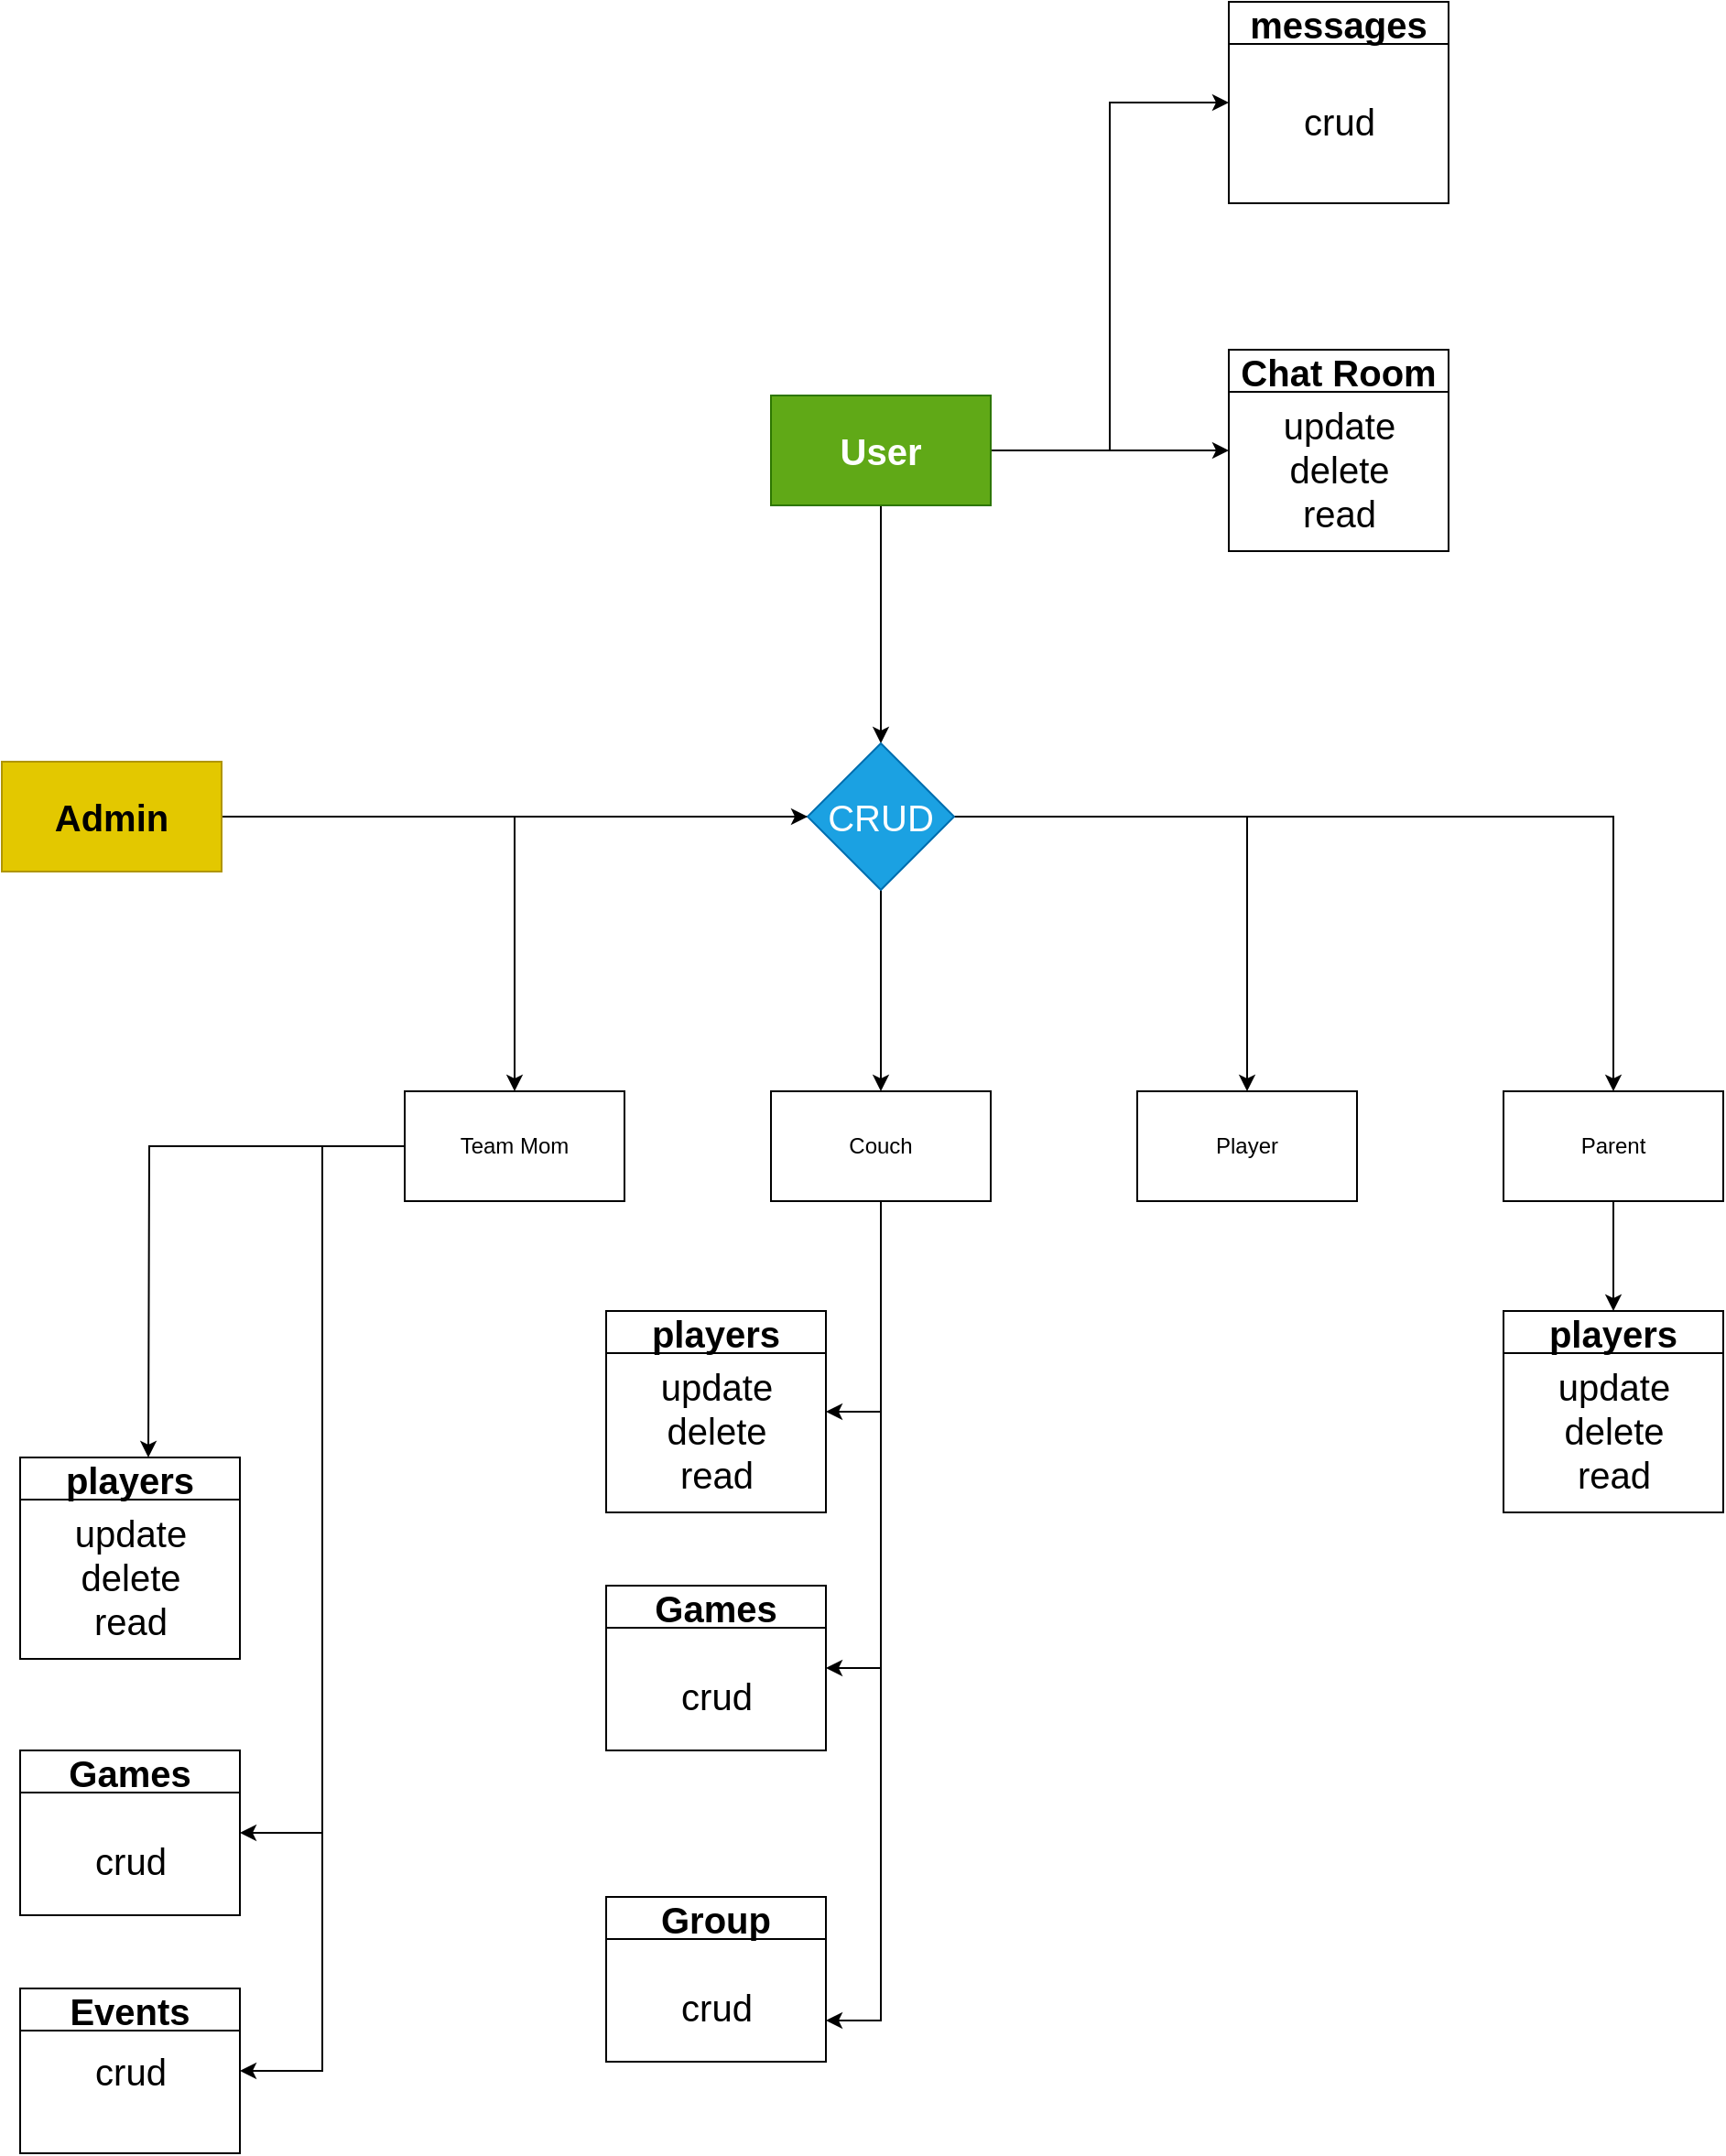 <mxfile version="20.6.0" type="github">
  <diagram id="dR2YhrVXA0QMAJzWjsDB" name="Page-1">
    <mxGraphModel dx="1751" dy="2565" grid="1" gridSize="10" guides="1" tooltips="1" connect="1" arrows="1" fold="1" page="1" pageScale="1" pageWidth="826" pageHeight="1169" math="0" shadow="0">
      <root>
        <mxCell id="0" />
        <mxCell id="1" parent="0" />
        <mxCell id="AuXdThYyDiFQdowmgsrM-24" value="" style="edgeStyle=orthogonalEdgeStyle;rounded=0;orthogonalLoop=1;jettySize=auto;html=1;fontSize=20;entryX=0.5;entryY=0;entryDx=0;entryDy=0;" edge="1" parent="1" source="AuXdThYyDiFQdowmgsrM-1">
          <mxGeometry relative="1" as="geometry">
            <mxPoint x="140" y="450" as="targetPoint" />
          </mxGeometry>
        </mxCell>
        <mxCell id="AuXdThYyDiFQdowmgsrM-39" style="edgeStyle=orthogonalEdgeStyle;rounded=0;orthogonalLoop=1;jettySize=auto;html=1;entryX=1;entryY=0.5;entryDx=0;entryDy=0;fontSize=20;" edge="1" parent="1" source="AuXdThYyDiFQdowmgsrM-1" target="AuXdThYyDiFQdowmgsrM-29">
          <mxGeometry relative="1" as="geometry" />
        </mxCell>
        <mxCell id="AuXdThYyDiFQdowmgsrM-40" style="edgeStyle=orthogonalEdgeStyle;rounded=0;orthogonalLoop=1;jettySize=auto;html=1;entryX=1;entryY=0.5;entryDx=0;entryDy=0;fontSize=20;" edge="1" parent="1" source="AuXdThYyDiFQdowmgsrM-1" target="AuXdThYyDiFQdowmgsrM-36">
          <mxGeometry relative="1" as="geometry" />
        </mxCell>
        <mxCell id="AuXdThYyDiFQdowmgsrM-1" value="Team Mom" style="rounded=0;whiteSpace=wrap;html=1;" vertex="1" parent="1">
          <mxGeometry x="280" y="250" width="120" height="60" as="geometry" />
        </mxCell>
        <mxCell id="AuXdThYyDiFQdowmgsrM-22" style="edgeStyle=orthogonalEdgeStyle;rounded=0;orthogonalLoop=1;jettySize=auto;html=1;fontSize=20;" edge="1" parent="1" source="AuXdThYyDiFQdowmgsrM-2" target="AuXdThYyDiFQdowmgsrM-16">
          <mxGeometry relative="1" as="geometry" />
        </mxCell>
        <mxCell id="AuXdThYyDiFQdowmgsrM-2" value="&lt;font style=&quot;font-size: 20px;&quot;&gt;&lt;b&gt;Admin&lt;/b&gt;&lt;/font&gt;" style="rounded=0;whiteSpace=wrap;html=1;fillColor=#e3c800;fontColor=#000000;strokeColor=#B09500;" vertex="1" parent="1">
          <mxGeometry x="60" y="70" width="120" height="60" as="geometry" />
        </mxCell>
        <mxCell id="AuXdThYyDiFQdowmgsrM-44" style="edgeStyle=orthogonalEdgeStyle;rounded=0;orthogonalLoop=1;jettySize=auto;html=1;entryX=1;entryY=0.5;entryDx=0;entryDy=0;fontSize=20;" edge="1" parent="1" source="AuXdThYyDiFQdowmgsrM-3" target="AuXdThYyDiFQdowmgsrM-41">
          <mxGeometry relative="1" as="geometry" />
        </mxCell>
        <mxCell id="AuXdThYyDiFQdowmgsrM-48" style="edgeStyle=orthogonalEdgeStyle;rounded=0;orthogonalLoop=1;jettySize=auto;html=1;entryX=1;entryY=0.5;entryDx=0;entryDy=0;fontSize=20;" edge="1" parent="1" source="AuXdThYyDiFQdowmgsrM-3" target="AuXdThYyDiFQdowmgsrM-45">
          <mxGeometry relative="1" as="geometry" />
        </mxCell>
        <mxCell id="AuXdThYyDiFQdowmgsrM-67" style="edgeStyle=orthogonalEdgeStyle;rounded=0;orthogonalLoop=1;jettySize=auto;html=1;entryX=1;entryY=0.75;entryDx=0;entryDy=0;fontSize=20;" edge="1" parent="1" source="AuXdThYyDiFQdowmgsrM-3" target="AuXdThYyDiFQdowmgsrM-64">
          <mxGeometry relative="1" as="geometry" />
        </mxCell>
        <mxCell id="AuXdThYyDiFQdowmgsrM-3" value="Couch" style="rounded=0;whiteSpace=wrap;html=1;" vertex="1" parent="1">
          <mxGeometry x="480" y="250" width="120" height="60" as="geometry" />
        </mxCell>
        <mxCell id="AuXdThYyDiFQdowmgsrM-4" value="Player" style="rounded=0;whiteSpace=wrap;html=1;" vertex="1" parent="1">
          <mxGeometry x="680" y="250" width="120" height="60" as="geometry" />
        </mxCell>
        <mxCell id="AuXdThYyDiFQdowmgsrM-52" style="edgeStyle=orthogonalEdgeStyle;rounded=0;orthogonalLoop=1;jettySize=auto;html=1;entryX=0.5;entryY=0;entryDx=0;entryDy=0;fontSize=20;" edge="1" parent="1" source="AuXdThYyDiFQdowmgsrM-6" target="AuXdThYyDiFQdowmgsrM-49">
          <mxGeometry relative="1" as="geometry" />
        </mxCell>
        <mxCell id="AuXdThYyDiFQdowmgsrM-6" value="Parent" style="rounded=0;whiteSpace=wrap;html=1;" vertex="1" parent="1">
          <mxGeometry x="880" y="250" width="120" height="60" as="geometry" />
        </mxCell>
        <mxCell id="AuXdThYyDiFQdowmgsrM-17" style="edgeStyle=orthogonalEdgeStyle;rounded=0;orthogonalLoop=1;jettySize=auto;html=1;entryX=0.5;entryY=0;entryDx=0;entryDy=0;fontSize=20;" edge="1" parent="1" source="AuXdThYyDiFQdowmgsrM-12" target="AuXdThYyDiFQdowmgsrM-16">
          <mxGeometry relative="1" as="geometry" />
        </mxCell>
        <mxCell id="AuXdThYyDiFQdowmgsrM-59" style="edgeStyle=orthogonalEdgeStyle;rounded=0;orthogonalLoop=1;jettySize=auto;html=1;entryX=0;entryY=0.5;entryDx=0;entryDy=0;fontSize=20;" edge="1" parent="1" source="AuXdThYyDiFQdowmgsrM-12" target="AuXdThYyDiFQdowmgsrM-53">
          <mxGeometry relative="1" as="geometry" />
        </mxCell>
        <mxCell id="AuXdThYyDiFQdowmgsrM-63" style="edgeStyle=orthogonalEdgeStyle;rounded=0;orthogonalLoop=1;jettySize=auto;html=1;entryX=0;entryY=0.5;entryDx=0;entryDy=0;fontSize=20;" edge="1" parent="1" source="AuXdThYyDiFQdowmgsrM-12" target="AuXdThYyDiFQdowmgsrM-60">
          <mxGeometry relative="1" as="geometry" />
        </mxCell>
        <mxCell id="AuXdThYyDiFQdowmgsrM-12" value="&lt;b&gt;User&lt;/b&gt;" style="rounded=0;whiteSpace=wrap;html=1;fontSize=20;fillColor=#60a917;fontColor=#ffffff;strokeColor=#2D7600;" vertex="1" parent="1">
          <mxGeometry x="480" y="-130" width="120" height="60" as="geometry" />
        </mxCell>
        <mxCell id="AuXdThYyDiFQdowmgsrM-18" style="edgeStyle=orthogonalEdgeStyle;rounded=0;orthogonalLoop=1;jettySize=auto;html=1;entryX=0.5;entryY=0;entryDx=0;entryDy=0;fontSize=20;" edge="1" parent="1" source="AuXdThYyDiFQdowmgsrM-16" target="AuXdThYyDiFQdowmgsrM-1">
          <mxGeometry relative="1" as="geometry" />
        </mxCell>
        <mxCell id="AuXdThYyDiFQdowmgsrM-19" style="edgeStyle=orthogonalEdgeStyle;rounded=0;orthogonalLoop=1;jettySize=auto;html=1;entryX=0.5;entryY=0;entryDx=0;entryDy=0;fontSize=20;" edge="1" parent="1" source="AuXdThYyDiFQdowmgsrM-16" target="AuXdThYyDiFQdowmgsrM-3">
          <mxGeometry relative="1" as="geometry" />
        </mxCell>
        <mxCell id="AuXdThYyDiFQdowmgsrM-20" style="edgeStyle=orthogonalEdgeStyle;rounded=0;orthogonalLoop=1;jettySize=auto;html=1;fontSize=20;" edge="1" parent="1" source="AuXdThYyDiFQdowmgsrM-16" target="AuXdThYyDiFQdowmgsrM-4">
          <mxGeometry relative="1" as="geometry" />
        </mxCell>
        <mxCell id="AuXdThYyDiFQdowmgsrM-21" style="edgeStyle=orthogonalEdgeStyle;rounded=0;orthogonalLoop=1;jettySize=auto;html=1;entryX=0.5;entryY=0;entryDx=0;entryDy=0;fontSize=20;" edge="1" parent="1" source="AuXdThYyDiFQdowmgsrM-16" target="AuXdThYyDiFQdowmgsrM-6">
          <mxGeometry relative="1" as="geometry" />
        </mxCell>
        <mxCell id="AuXdThYyDiFQdowmgsrM-16" value="CRUD" style="rhombus;whiteSpace=wrap;html=1;fontSize=20;fillColor=#1ba1e2;fontColor=#ffffff;strokeColor=#006EAF;" vertex="1" parent="1">
          <mxGeometry x="500" y="60" width="80" height="80" as="geometry" />
        </mxCell>
        <mxCell id="AuXdThYyDiFQdowmgsrM-27" value="players" style="swimlane;whiteSpace=wrap;html=1;fontSize=20;" vertex="1" parent="1">
          <mxGeometry x="70" y="450" width="120" height="110" as="geometry" />
        </mxCell>
        <mxCell id="AuXdThYyDiFQdowmgsrM-28" value="update&lt;br&gt;delete&lt;br&gt;read" style="text;html=1;align=center;verticalAlign=middle;resizable=0;points=[];autosize=1;strokeColor=none;fillColor=none;fontSize=20;" vertex="1" parent="AuXdThYyDiFQdowmgsrM-27">
          <mxGeometry x="20" y="20" width="80" height="90" as="geometry" />
        </mxCell>
        <mxCell id="AuXdThYyDiFQdowmgsrM-29" value="Games" style="swimlane;whiteSpace=wrap;html=1;fontSize=20;" vertex="1" parent="1">
          <mxGeometry x="70" y="610" width="120" height="90" as="geometry" />
        </mxCell>
        <mxCell id="AuXdThYyDiFQdowmgsrM-30" value="crud" style="text;html=1;align=center;verticalAlign=middle;resizable=0;points=[];autosize=1;strokeColor=none;fillColor=none;fontSize=20;" vertex="1" parent="AuXdThYyDiFQdowmgsrM-29">
          <mxGeometry x="30" y="40" width="60" height="40" as="geometry" />
        </mxCell>
        <mxCell id="AuXdThYyDiFQdowmgsrM-36" value="Events" style="swimlane;whiteSpace=wrap;html=1;fontSize=20;" vertex="1" parent="1">
          <mxGeometry x="70" y="740" width="120" height="90" as="geometry" />
        </mxCell>
        <mxCell id="AuXdThYyDiFQdowmgsrM-37" value="crud" style="text;html=1;align=center;verticalAlign=middle;resizable=0;points=[];autosize=1;strokeColor=none;fillColor=none;fontSize=20;" vertex="1" parent="AuXdThYyDiFQdowmgsrM-36">
          <mxGeometry x="30" y="25" width="60" height="40" as="geometry" />
        </mxCell>
        <mxCell id="AuXdThYyDiFQdowmgsrM-41" value="players" style="swimlane;whiteSpace=wrap;html=1;fontSize=20;" vertex="1" parent="1">
          <mxGeometry x="390" y="370" width="120" height="110" as="geometry" />
        </mxCell>
        <mxCell id="AuXdThYyDiFQdowmgsrM-42" value="update&lt;br&gt;delete&lt;br&gt;read" style="text;html=1;align=center;verticalAlign=middle;resizable=0;points=[];autosize=1;strokeColor=none;fillColor=none;fontSize=20;" vertex="1" parent="AuXdThYyDiFQdowmgsrM-41">
          <mxGeometry x="20" y="20" width="80" height="90" as="geometry" />
        </mxCell>
        <mxCell id="AuXdThYyDiFQdowmgsrM-45" value="Games" style="swimlane;whiteSpace=wrap;html=1;fontSize=20;" vertex="1" parent="1">
          <mxGeometry x="390" y="520" width="120" height="90" as="geometry" />
        </mxCell>
        <mxCell id="AuXdThYyDiFQdowmgsrM-46" value="crud" style="text;html=1;align=center;verticalAlign=middle;resizable=0;points=[];autosize=1;strokeColor=none;fillColor=none;fontSize=20;" vertex="1" parent="AuXdThYyDiFQdowmgsrM-45">
          <mxGeometry x="30" y="40" width="60" height="40" as="geometry" />
        </mxCell>
        <mxCell id="AuXdThYyDiFQdowmgsrM-49" value="players" style="swimlane;whiteSpace=wrap;html=1;fontSize=20;" vertex="1" parent="1">
          <mxGeometry x="880" y="370" width="120" height="110" as="geometry" />
        </mxCell>
        <mxCell id="AuXdThYyDiFQdowmgsrM-50" value="update&lt;br&gt;delete&lt;br&gt;read" style="text;html=1;align=center;verticalAlign=middle;resizable=0;points=[];autosize=1;strokeColor=none;fillColor=none;fontSize=20;" vertex="1" parent="AuXdThYyDiFQdowmgsrM-49">
          <mxGeometry x="20" y="20" width="80" height="90" as="geometry" />
        </mxCell>
        <mxCell id="AuXdThYyDiFQdowmgsrM-53" value="Chat Room" style="swimlane;whiteSpace=wrap;html=1;fontSize=20;" vertex="1" parent="1">
          <mxGeometry x="730" y="-155" width="120" height="110" as="geometry" />
        </mxCell>
        <mxCell id="AuXdThYyDiFQdowmgsrM-54" value="update&lt;br&gt;delete&lt;br&gt;read" style="text;html=1;align=center;verticalAlign=middle;resizable=0;points=[];autosize=1;strokeColor=none;fillColor=none;fontSize=20;" vertex="1" parent="AuXdThYyDiFQdowmgsrM-53">
          <mxGeometry x="20" y="20" width="80" height="90" as="geometry" />
        </mxCell>
        <mxCell id="AuXdThYyDiFQdowmgsrM-60" value="messages" style="swimlane;whiteSpace=wrap;html=1;fontSize=20;" vertex="1" parent="1">
          <mxGeometry x="730" y="-345" width="120" height="110" as="geometry" />
        </mxCell>
        <mxCell id="AuXdThYyDiFQdowmgsrM-61" value="crud&lt;br&gt;" style="text;html=1;align=center;verticalAlign=middle;resizable=0;points=[];autosize=1;strokeColor=none;fillColor=none;fontSize=20;" vertex="1" parent="AuXdThYyDiFQdowmgsrM-60">
          <mxGeometry x="30" y="45" width="60" height="40" as="geometry" />
        </mxCell>
        <mxCell id="AuXdThYyDiFQdowmgsrM-64" value="Group" style="swimlane;whiteSpace=wrap;html=1;fontSize=20;startSize=23;" vertex="1" parent="1">
          <mxGeometry x="390" y="690" width="120" height="90" as="geometry" />
        </mxCell>
        <mxCell id="AuXdThYyDiFQdowmgsrM-65" value="crud" style="text;html=1;align=center;verticalAlign=middle;resizable=0;points=[];autosize=1;strokeColor=none;fillColor=none;fontSize=20;" vertex="1" parent="AuXdThYyDiFQdowmgsrM-64">
          <mxGeometry x="30" y="40" width="60" height="40" as="geometry" />
        </mxCell>
      </root>
    </mxGraphModel>
  </diagram>
</mxfile>
